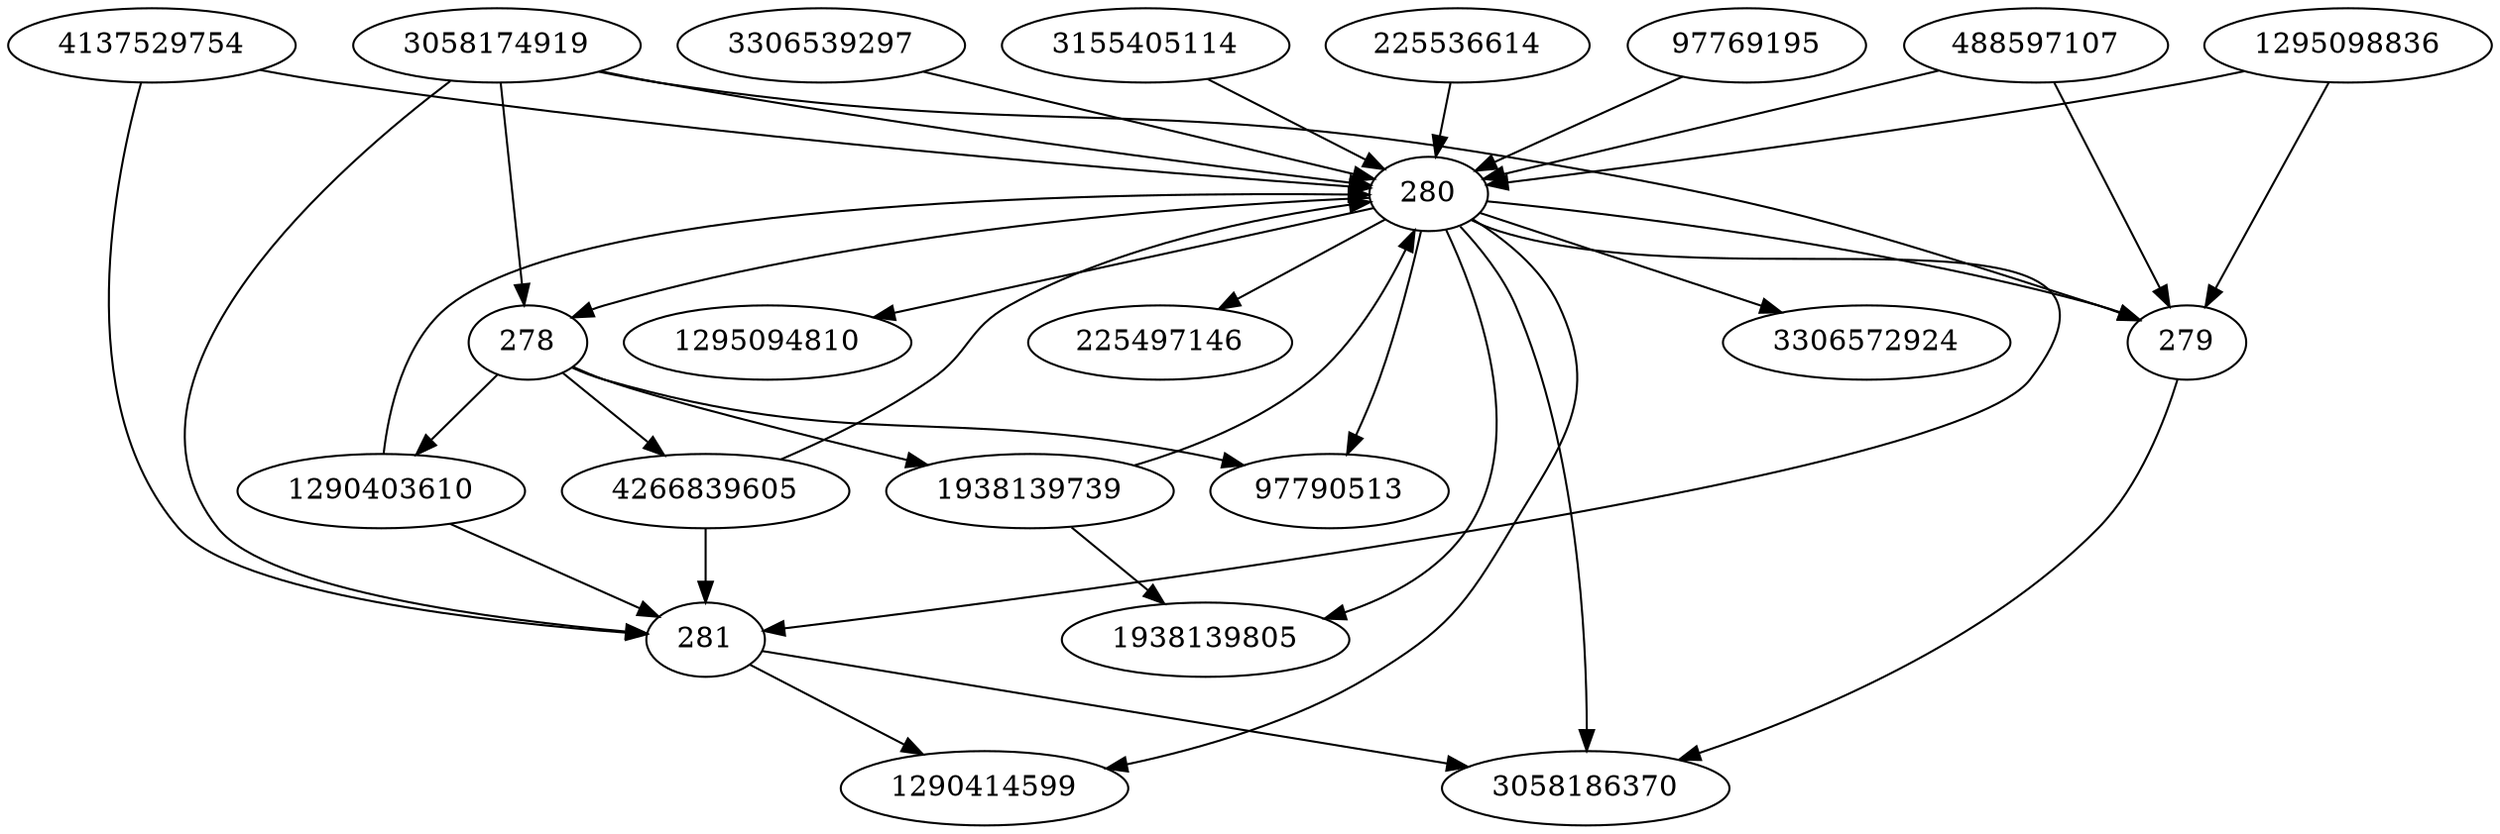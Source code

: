strict digraph  {
3058186370;
1290414599;
278;
279;
280;
281;
4137529754;
1295094810;
1290403610;
1938139805;
3306539297;
97790513;
4266839605;
225497146;
3155405114;
3058174919;
1295098836;
1938139739;
225536614;
97769195;
488597107;
3306572924;
278 -> 1938139739;
278 -> 97790513;
278 -> 1290403610;
278 -> 4266839605;
279 -> 3058186370;
280 -> 1938139805;
280 -> 3058186370;
280 -> 97790513;
280 -> 278;
280 -> 225497146;
280 -> 279;
280 -> 3306572924;
280 -> 1290414599;
280 -> 281;
280 -> 1295094810;
281 -> 3058186370;
281 -> 1290414599;
4137529754 -> 280;
4137529754 -> 281;
1290403610 -> 280;
1290403610 -> 281;
3306539297 -> 280;
4266839605 -> 280;
4266839605 -> 281;
3155405114 -> 280;
3058174919 -> 278;
3058174919 -> 279;
3058174919 -> 280;
3058174919 -> 281;
1295098836 -> 279;
1295098836 -> 280;
1938139739 -> 1938139805;
1938139739 -> 280;
225536614 -> 280;
97769195 -> 280;
488597107 -> 279;
488597107 -> 280;
}
